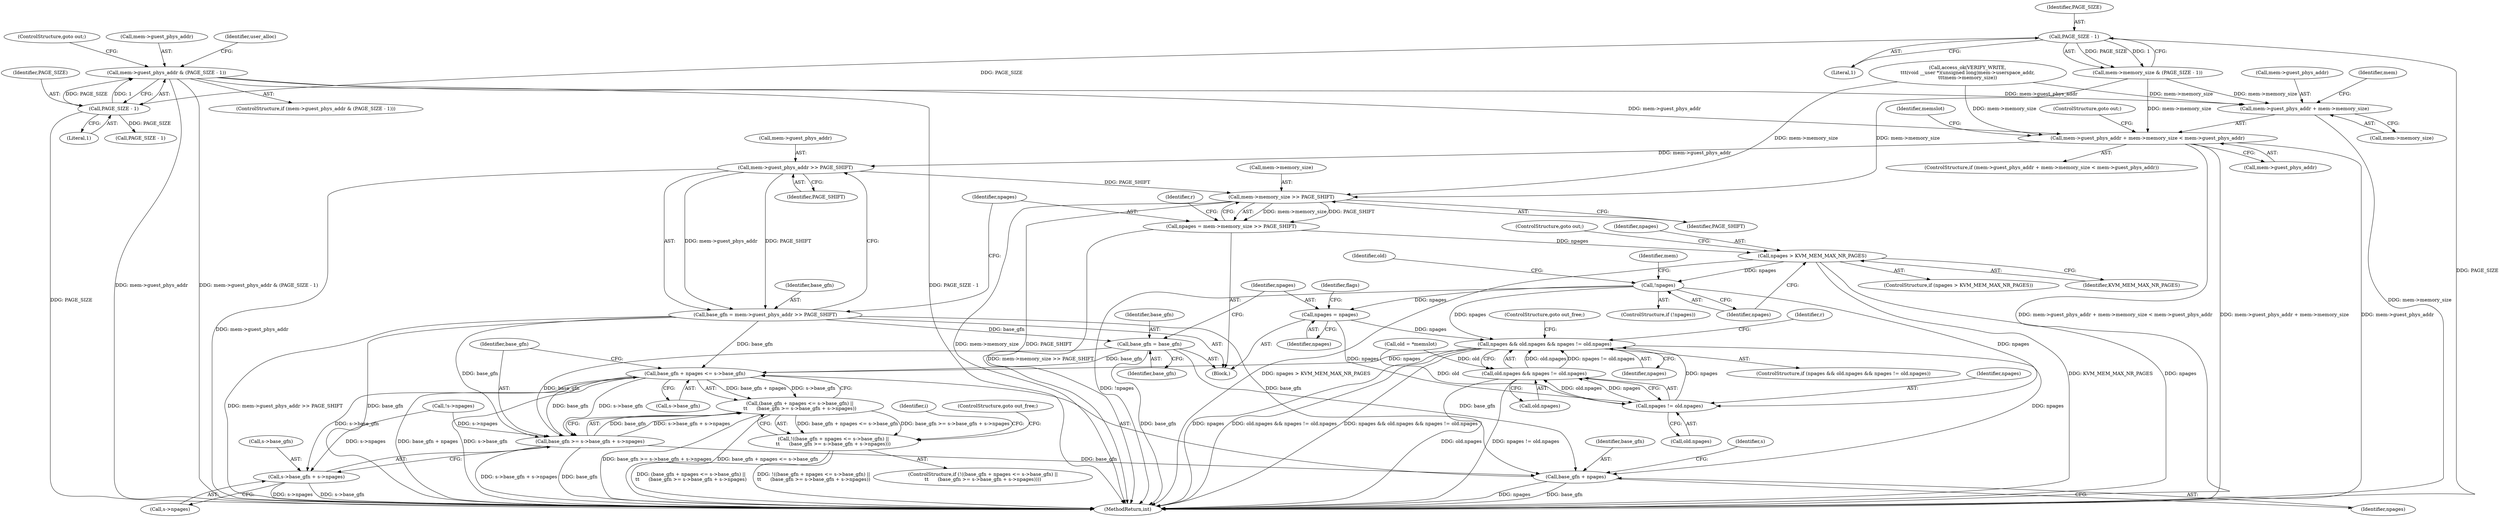 digraph "0_linux_09ca8e1173bcb12e2a449698c9ae3b86a8a10195_0@pointer" {
"1000140" [label="(Call,mem->guest_phys_addr & (PAGE_SIZE - 1))"];
"1000144" [label="(Call,PAGE_SIZE - 1)"];
"1000135" [label="(Call,PAGE_SIZE - 1)"];
"1000181" [label="(Call,mem->guest_phys_addr + mem->memory_size < mem->guest_phys_addr)"];
"1000204" [label="(Call,mem->guest_phys_addr >> PAGE_SHIFT)"];
"1000202" [label="(Call,base_gfn = mem->guest_phys_addr >> PAGE_SHIFT)"];
"1000242" [label="(Call,base_gfn = base_gfn)"];
"1000308" [label="(Call,base_gfn + npages <= s->base_gfn)"];
"1000307" [label="(Call,(base_gfn + npages <= s->base_gfn) ||\n\t\t      (base_gfn >= s->base_gfn + s->npages))"];
"1000306" [label="(Call,!((base_gfn + npages <= s->base_gfn) ||\n\t\t      (base_gfn >= s->base_gfn + s->npages)))"];
"1000315" [label="(Call,base_gfn >= s->base_gfn + s->npages)"];
"1000309" [label="(Call,base_gfn + npages)"];
"1000317" [label="(Call,s->base_gfn + s->npages)"];
"1000211" [label="(Call,mem->memory_size >> PAGE_SHIFT)"];
"1000209" [label="(Call,npages = mem->memory_size >> PAGE_SHIFT)"];
"1000221" [label="(Call,npages > KVM_MEM_MAX_NR_PAGES)"];
"1000226" [label="(Call,!npages)"];
"1000245" [label="(Call,npages = npages)"];
"1000258" [label="(Call,npages && old.npages && npages != old.npages)"];
"1000264" [label="(Call,npages != old.npages)"];
"1000260" [label="(Call,old.npages && npages != old.npages)"];
"1000182" [label="(Call,mem->guest_phys_addr + mem->memory_size)"];
"1000300" [label="(Call,!s->npages)"];
"1000233" [label="(Call,old = *memslot)"];
"1000309" [label="(Call,base_gfn + npages)"];
"1000269" [label="(ControlStructure,goto out_free;)"];
"1000217" [label="(Identifier,r)"];
"1000212" [label="(Call,mem->memory_size)"];
"1000260" [label="(Call,old.npages && npages != old.npages)"];
"1000140" [label="(Call,mem->guest_phys_addr & (PAGE_SIZE - 1))"];
"1000243" [label="(Identifier,base_gfn)"];
"1000245" [label="(Call,npages = npages)"];
"1000617" [label="(MethodReturn,int)"];
"1000135" [label="(Call,PAGE_SIZE - 1)"];
"1000315" [label="(Call,base_gfn >= s->base_gfn + s->npages)"];
"1000258" [label="(Call,npages && old.npages && npages != old.npages)"];
"1000141" [label="(Call,mem->guest_phys_addr)"];
"1000146" [label="(Literal,1)"];
"1000321" [label="(Call,s->npages)"];
"1000318" [label="(Call,s->base_gfn)"];
"1000222" [label="(Identifier,npages)"];
"1000234" [label="(Identifier,old)"];
"1000221" [label="(Call,npages > KVM_MEM_MAX_NR_PAGES)"];
"1000137" [label="(Literal,1)"];
"1000311" [label="(Identifier,npages)"];
"1000265" [label="(Identifier,npages)"];
"1000139" [label="(ControlStructure,if (mem->guest_phys_addr & (PAGE_SIZE - 1)))"];
"1000186" [label="(Call,mem->memory_size)"];
"1000220" [label="(ControlStructure,if (npages > KVM_MEM_MAX_NR_PAGES))"];
"1000131" [label="(Call,mem->memory_size & (PAGE_SIZE - 1))"];
"1000211" [label="(Call,mem->memory_size >> PAGE_SHIFT)"];
"1000305" [label="(ControlStructure,if (!((base_gfn + npages <= s->base_gfn) ||\n\t\t      (base_gfn >= s->base_gfn + s->npages))))"];
"1000261" [label="(Call,old.npages)"];
"1000271" [label="(Identifier,r)"];
"1000208" [label="(Identifier,PAGE_SHIFT)"];
"1000308" [label="(Call,base_gfn + npages <= s->base_gfn)"];
"1000317" [label="(Call,s->base_gfn + s->npages)"];
"1000183" [label="(Call,mem->guest_phys_addr)"];
"1000194" [label="(Identifier,memslot)"];
"1000205" [label="(Call,mem->guest_phys_addr)"];
"1000210" [label="(Identifier,npages)"];
"1000310" [label="(Identifier,base_gfn)"];
"1000189" [label="(Call,mem->guest_phys_addr)"];
"1000306" [label="(Call,!((base_gfn + npages <= s->base_gfn) ||\n\t\t      (base_gfn >= s->base_gfn + s->npages)))"];
"1000313" [label="(Identifier,s)"];
"1000190" [label="(Identifier,mem)"];
"1000224" [label="(ControlStructure,goto out;)"];
"1000225" [label="(ControlStructure,if (!npages))"];
"1000145" [label="(Identifier,PAGE_SIZE)"];
"1000227" [label="(Identifier,npages)"];
"1000249" [label="(Identifier,flags)"];
"1000312" [label="(Call,s->base_gfn)"];
"1000202" [label="(Call,base_gfn = mem->guest_phys_addr >> PAGE_SHIFT)"];
"1000150" [label="(Identifier,user_alloc)"];
"1000246" [label="(Identifier,npages)"];
"1000144" [label="(Call,PAGE_SIZE - 1)"];
"1000182" [label="(Call,mem->guest_phys_addr + mem->memory_size)"];
"1000192" [label="(ControlStructure,goto out;)"];
"1000180" [label="(ControlStructure,if (mem->guest_phys_addr + mem->memory_size < mem->guest_phys_addr))"];
"1000204" [label="(Call,mem->guest_phys_addr >> PAGE_SHIFT)"];
"1000266" [label="(Call,old.npages)"];
"1000230" [label="(Identifier,mem)"];
"1000242" [label="(Call,base_gfn = base_gfn)"];
"1000324" [label="(ControlStructure,goto out_free;)"];
"1000226" [label="(Call,!npages)"];
"1000259" [label="(Identifier,npages)"];
"1000118" [label="(Block,)"];
"1000160" [label="(Call,access_ok(VERIFY_WRITE,\n\t\t\t(void __user *)(unsigned long)mem->userspace_addr,\n\t\t\tmem->memory_size))"];
"1000181" [label="(Call,mem->guest_phys_addr + mem->memory_size < mem->guest_phys_addr)"];
"1000257" [label="(ControlStructure,if (npages && old.npages && npages != old.npages))"];
"1000282" [label="(Identifier,i)"];
"1000147" [label="(ControlStructure,goto out;)"];
"1000316" [label="(Identifier,base_gfn)"];
"1000136" [label="(Identifier,PAGE_SIZE)"];
"1000203" [label="(Identifier,base_gfn)"];
"1000244" [label="(Identifier,base_gfn)"];
"1000264" [label="(Call,npages != old.npages)"];
"1000209" [label="(Call,npages = mem->memory_size >> PAGE_SHIFT)"];
"1000223" [label="(Identifier,KVM_MEM_MAX_NR_PAGES)"];
"1000215" [label="(Identifier,PAGE_SHIFT)"];
"1000247" [label="(Identifier,npages)"];
"1000156" [label="(Call,PAGE_SIZE - 1)"];
"1000307" [label="(Call,(base_gfn + npages <= s->base_gfn) ||\n\t\t      (base_gfn >= s->base_gfn + s->npages))"];
"1000140" -> "1000139"  [label="AST: "];
"1000140" -> "1000144"  [label="CFG: "];
"1000141" -> "1000140"  [label="AST: "];
"1000144" -> "1000140"  [label="AST: "];
"1000147" -> "1000140"  [label="CFG: "];
"1000150" -> "1000140"  [label="CFG: "];
"1000140" -> "1000617"  [label="DDG: mem->guest_phys_addr"];
"1000140" -> "1000617"  [label="DDG: mem->guest_phys_addr & (PAGE_SIZE - 1)"];
"1000140" -> "1000617"  [label="DDG: PAGE_SIZE - 1"];
"1000144" -> "1000140"  [label="DDG: PAGE_SIZE"];
"1000144" -> "1000140"  [label="DDG: 1"];
"1000140" -> "1000181"  [label="DDG: mem->guest_phys_addr"];
"1000140" -> "1000182"  [label="DDG: mem->guest_phys_addr"];
"1000144" -> "1000146"  [label="CFG: "];
"1000145" -> "1000144"  [label="AST: "];
"1000146" -> "1000144"  [label="AST: "];
"1000144" -> "1000617"  [label="DDG: PAGE_SIZE"];
"1000135" -> "1000144"  [label="DDG: PAGE_SIZE"];
"1000144" -> "1000156"  [label="DDG: PAGE_SIZE"];
"1000135" -> "1000131"  [label="AST: "];
"1000135" -> "1000137"  [label="CFG: "];
"1000136" -> "1000135"  [label="AST: "];
"1000137" -> "1000135"  [label="AST: "];
"1000131" -> "1000135"  [label="CFG: "];
"1000135" -> "1000617"  [label="DDG: PAGE_SIZE"];
"1000135" -> "1000131"  [label="DDG: PAGE_SIZE"];
"1000135" -> "1000131"  [label="DDG: 1"];
"1000181" -> "1000180"  [label="AST: "];
"1000181" -> "1000189"  [label="CFG: "];
"1000182" -> "1000181"  [label="AST: "];
"1000189" -> "1000181"  [label="AST: "];
"1000192" -> "1000181"  [label="CFG: "];
"1000194" -> "1000181"  [label="CFG: "];
"1000181" -> "1000617"  [label="DDG: mem->guest_phys_addr + mem->memory_size"];
"1000181" -> "1000617"  [label="DDG: mem->guest_phys_addr"];
"1000181" -> "1000617"  [label="DDG: mem->guest_phys_addr + mem->memory_size < mem->guest_phys_addr"];
"1000160" -> "1000181"  [label="DDG: mem->memory_size"];
"1000131" -> "1000181"  [label="DDG: mem->memory_size"];
"1000181" -> "1000204"  [label="DDG: mem->guest_phys_addr"];
"1000204" -> "1000202"  [label="AST: "];
"1000204" -> "1000208"  [label="CFG: "];
"1000205" -> "1000204"  [label="AST: "];
"1000208" -> "1000204"  [label="AST: "];
"1000202" -> "1000204"  [label="CFG: "];
"1000204" -> "1000617"  [label="DDG: mem->guest_phys_addr"];
"1000204" -> "1000202"  [label="DDG: mem->guest_phys_addr"];
"1000204" -> "1000202"  [label="DDG: PAGE_SHIFT"];
"1000204" -> "1000211"  [label="DDG: PAGE_SHIFT"];
"1000202" -> "1000118"  [label="AST: "];
"1000203" -> "1000202"  [label="AST: "];
"1000210" -> "1000202"  [label="CFG: "];
"1000202" -> "1000617"  [label="DDG: base_gfn"];
"1000202" -> "1000617"  [label="DDG: mem->guest_phys_addr >> PAGE_SHIFT"];
"1000202" -> "1000242"  [label="DDG: base_gfn"];
"1000202" -> "1000308"  [label="DDG: base_gfn"];
"1000202" -> "1000309"  [label="DDG: base_gfn"];
"1000202" -> "1000315"  [label="DDG: base_gfn"];
"1000242" -> "1000118"  [label="AST: "];
"1000242" -> "1000244"  [label="CFG: "];
"1000243" -> "1000242"  [label="AST: "];
"1000244" -> "1000242"  [label="AST: "];
"1000246" -> "1000242"  [label="CFG: "];
"1000242" -> "1000617"  [label="DDG: base_gfn"];
"1000242" -> "1000308"  [label="DDG: base_gfn"];
"1000242" -> "1000309"  [label="DDG: base_gfn"];
"1000242" -> "1000315"  [label="DDG: base_gfn"];
"1000308" -> "1000307"  [label="AST: "];
"1000308" -> "1000312"  [label="CFG: "];
"1000309" -> "1000308"  [label="AST: "];
"1000312" -> "1000308"  [label="AST: "];
"1000316" -> "1000308"  [label="CFG: "];
"1000307" -> "1000308"  [label="CFG: "];
"1000308" -> "1000617"  [label="DDG: base_gfn + npages"];
"1000308" -> "1000617"  [label="DDG: s->base_gfn"];
"1000308" -> "1000307"  [label="DDG: base_gfn + npages"];
"1000308" -> "1000307"  [label="DDG: s->base_gfn"];
"1000315" -> "1000308"  [label="DDG: base_gfn"];
"1000258" -> "1000308"  [label="DDG: npages"];
"1000308" -> "1000315"  [label="DDG: s->base_gfn"];
"1000308" -> "1000317"  [label="DDG: s->base_gfn"];
"1000307" -> "1000306"  [label="AST: "];
"1000307" -> "1000315"  [label="CFG: "];
"1000315" -> "1000307"  [label="AST: "];
"1000306" -> "1000307"  [label="CFG: "];
"1000307" -> "1000617"  [label="DDG: base_gfn >= s->base_gfn + s->npages"];
"1000307" -> "1000617"  [label="DDG: base_gfn + npages <= s->base_gfn"];
"1000307" -> "1000306"  [label="DDG: base_gfn + npages <= s->base_gfn"];
"1000307" -> "1000306"  [label="DDG: base_gfn >= s->base_gfn + s->npages"];
"1000315" -> "1000307"  [label="DDG: base_gfn"];
"1000315" -> "1000307"  [label="DDG: s->base_gfn + s->npages"];
"1000306" -> "1000305"  [label="AST: "];
"1000324" -> "1000306"  [label="CFG: "];
"1000282" -> "1000306"  [label="CFG: "];
"1000306" -> "1000617"  [label="DDG: (base_gfn + npages <= s->base_gfn) ||\n\t\t      (base_gfn >= s->base_gfn + s->npages)"];
"1000306" -> "1000617"  [label="DDG: !((base_gfn + npages <= s->base_gfn) ||\n\t\t      (base_gfn >= s->base_gfn + s->npages))"];
"1000315" -> "1000317"  [label="CFG: "];
"1000316" -> "1000315"  [label="AST: "];
"1000317" -> "1000315"  [label="AST: "];
"1000315" -> "1000617"  [label="DDG: base_gfn"];
"1000315" -> "1000617"  [label="DDG: s->base_gfn + s->npages"];
"1000315" -> "1000309"  [label="DDG: base_gfn"];
"1000300" -> "1000315"  [label="DDG: s->npages"];
"1000309" -> "1000311"  [label="CFG: "];
"1000310" -> "1000309"  [label="AST: "];
"1000311" -> "1000309"  [label="AST: "];
"1000313" -> "1000309"  [label="CFG: "];
"1000309" -> "1000617"  [label="DDG: base_gfn"];
"1000309" -> "1000617"  [label="DDG: npages"];
"1000258" -> "1000309"  [label="DDG: npages"];
"1000317" -> "1000321"  [label="CFG: "];
"1000318" -> "1000317"  [label="AST: "];
"1000321" -> "1000317"  [label="AST: "];
"1000317" -> "1000617"  [label="DDG: s->base_gfn"];
"1000317" -> "1000617"  [label="DDG: s->npages"];
"1000300" -> "1000317"  [label="DDG: s->npages"];
"1000211" -> "1000209"  [label="AST: "];
"1000211" -> "1000215"  [label="CFG: "];
"1000212" -> "1000211"  [label="AST: "];
"1000215" -> "1000211"  [label="AST: "];
"1000209" -> "1000211"  [label="CFG: "];
"1000211" -> "1000617"  [label="DDG: mem->memory_size"];
"1000211" -> "1000617"  [label="DDG: PAGE_SHIFT"];
"1000211" -> "1000209"  [label="DDG: mem->memory_size"];
"1000211" -> "1000209"  [label="DDG: PAGE_SHIFT"];
"1000160" -> "1000211"  [label="DDG: mem->memory_size"];
"1000131" -> "1000211"  [label="DDG: mem->memory_size"];
"1000209" -> "1000118"  [label="AST: "];
"1000210" -> "1000209"  [label="AST: "];
"1000217" -> "1000209"  [label="CFG: "];
"1000209" -> "1000617"  [label="DDG: mem->memory_size >> PAGE_SHIFT"];
"1000209" -> "1000221"  [label="DDG: npages"];
"1000221" -> "1000220"  [label="AST: "];
"1000221" -> "1000223"  [label="CFG: "];
"1000222" -> "1000221"  [label="AST: "];
"1000223" -> "1000221"  [label="AST: "];
"1000224" -> "1000221"  [label="CFG: "];
"1000227" -> "1000221"  [label="CFG: "];
"1000221" -> "1000617"  [label="DDG: npages > KVM_MEM_MAX_NR_PAGES"];
"1000221" -> "1000617"  [label="DDG: KVM_MEM_MAX_NR_PAGES"];
"1000221" -> "1000617"  [label="DDG: npages"];
"1000221" -> "1000226"  [label="DDG: npages"];
"1000226" -> "1000225"  [label="AST: "];
"1000226" -> "1000227"  [label="CFG: "];
"1000227" -> "1000226"  [label="AST: "];
"1000230" -> "1000226"  [label="CFG: "];
"1000234" -> "1000226"  [label="CFG: "];
"1000226" -> "1000617"  [label="DDG: !npages"];
"1000226" -> "1000245"  [label="DDG: npages"];
"1000226" -> "1000258"  [label="DDG: npages"];
"1000226" -> "1000264"  [label="DDG: npages"];
"1000245" -> "1000118"  [label="AST: "];
"1000245" -> "1000247"  [label="CFG: "];
"1000246" -> "1000245"  [label="AST: "];
"1000247" -> "1000245"  [label="AST: "];
"1000249" -> "1000245"  [label="CFG: "];
"1000245" -> "1000258"  [label="DDG: npages"];
"1000245" -> "1000264"  [label="DDG: npages"];
"1000258" -> "1000257"  [label="AST: "];
"1000258" -> "1000259"  [label="CFG: "];
"1000258" -> "1000260"  [label="CFG: "];
"1000259" -> "1000258"  [label="AST: "];
"1000260" -> "1000258"  [label="AST: "];
"1000269" -> "1000258"  [label="CFG: "];
"1000271" -> "1000258"  [label="CFG: "];
"1000258" -> "1000617"  [label="DDG: npages"];
"1000258" -> "1000617"  [label="DDG: old.npages && npages != old.npages"];
"1000258" -> "1000617"  [label="DDG: npages && old.npages && npages != old.npages"];
"1000264" -> "1000258"  [label="DDG: npages"];
"1000260" -> "1000258"  [label="DDG: old.npages"];
"1000260" -> "1000258"  [label="DDG: npages != old.npages"];
"1000264" -> "1000260"  [label="AST: "];
"1000264" -> "1000266"  [label="CFG: "];
"1000265" -> "1000264"  [label="AST: "];
"1000266" -> "1000264"  [label="AST: "];
"1000260" -> "1000264"  [label="CFG: "];
"1000264" -> "1000260"  [label="DDG: old.npages"];
"1000264" -> "1000260"  [label="DDG: npages"];
"1000233" -> "1000264"  [label="DDG: old"];
"1000260" -> "1000261"  [label="CFG: "];
"1000261" -> "1000260"  [label="AST: "];
"1000260" -> "1000617"  [label="DDG: npages != old.npages"];
"1000260" -> "1000617"  [label="DDG: old.npages"];
"1000233" -> "1000260"  [label="DDG: old"];
"1000182" -> "1000186"  [label="CFG: "];
"1000183" -> "1000182"  [label="AST: "];
"1000186" -> "1000182"  [label="AST: "];
"1000190" -> "1000182"  [label="CFG: "];
"1000182" -> "1000617"  [label="DDG: mem->memory_size"];
"1000160" -> "1000182"  [label="DDG: mem->memory_size"];
"1000131" -> "1000182"  [label="DDG: mem->memory_size"];
}
